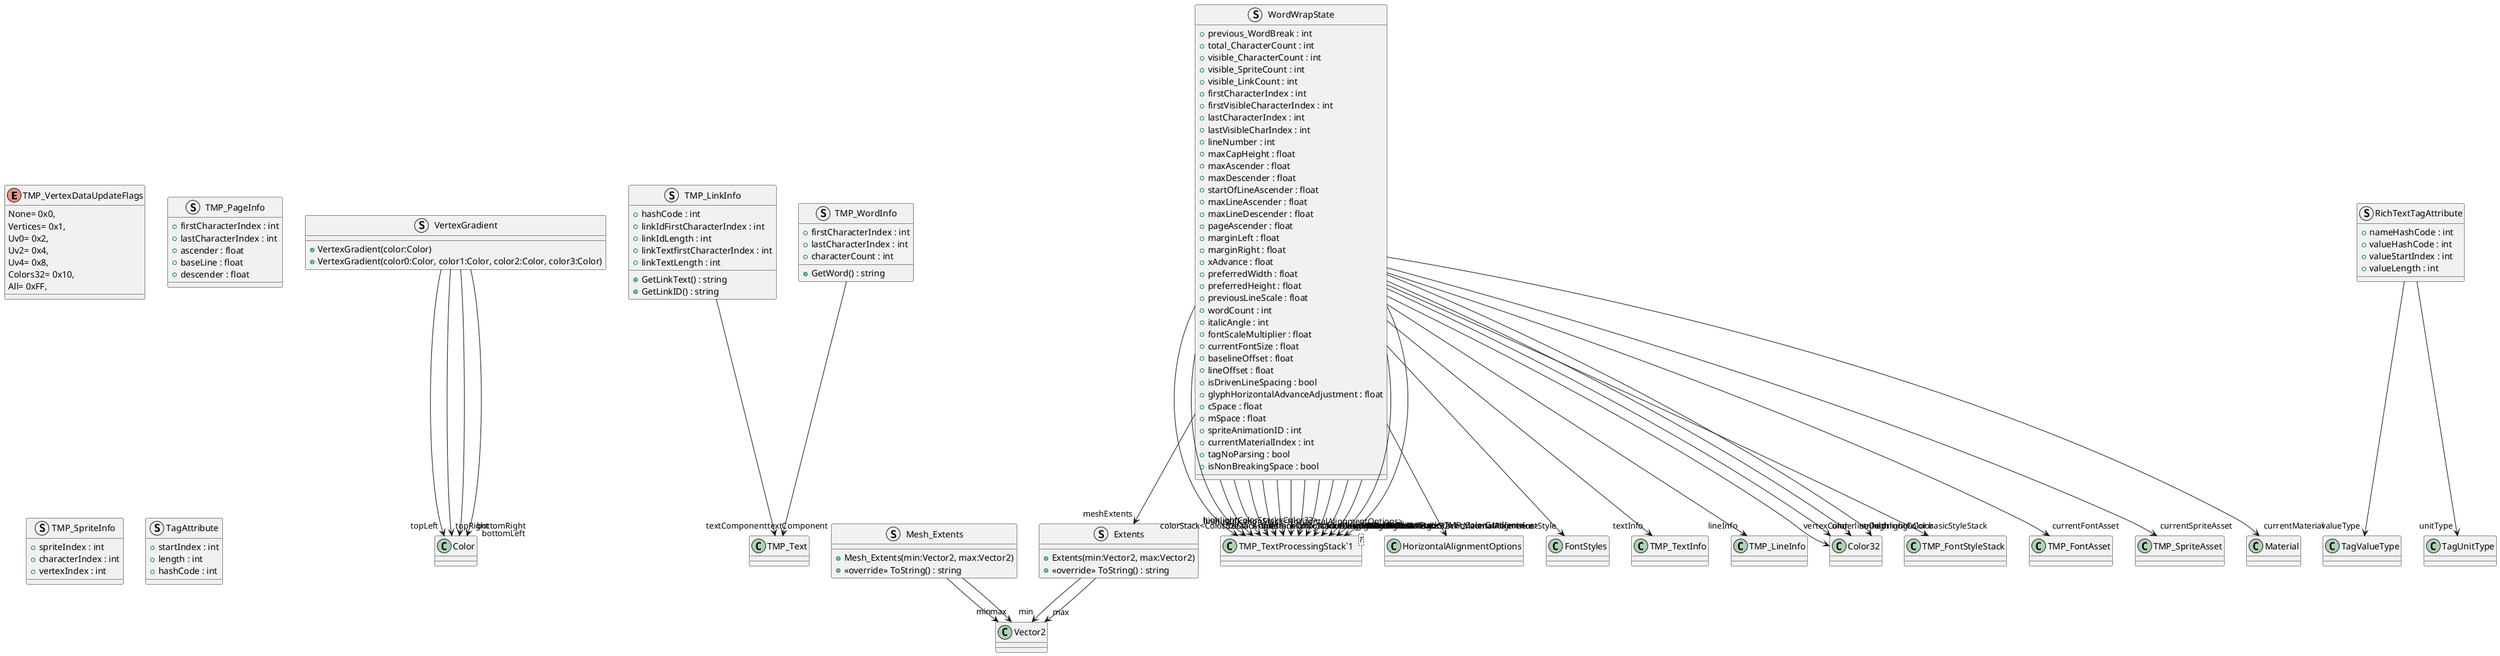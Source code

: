 @startuml
enum TMP_VertexDataUpdateFlags {
    None= 0x0,
    Vertices= 0x1,
    Uv0= 0x2,
    Uv2= 0x4,
    Uv4= 0x8,
    Colors32= 0x10,
    All= 0xFF,
}
struct VertexGradient {
    + VertexGradient(color:Color)
    + VertexGradient(color0:Color, color1:Color, color2:Color, color3:Color)
}
struct TMP_PageInfo {
    + firstCharacterIndex : int
    + lastCharacterIndex : int
    + ascender : float
    + baseLine : float
    + descender : float
}
struct TMP_LinkInfo {
    + hashCode : int
    + linkIdFirstCharacterIndex : int
    + linkIdLength : int
    + linkTextfirstCharacterIndex : int
    + linkTextLength : int
    + GetLinkText() : string
    + GetLinkID() : string
}
struct TMP_WordInfo {
    + firstCharacterIndex : int
    + lastCharacterIndex : int
    + characterCount : int
    + GetWord() : string
}
struct TMP_SpriteInfo {
    + spriteIndex : int
    + characterIndex : int
    + vertexIndex : int
}
struct Extents {
    + Extents(min:Vector2, max:Vector2)
    + <<override>> ToString() : string
}
struct Mesh_Extents {
    + Mesh_Extents(min:Vector2, max:Vector2)
    + <<override>> ToString() : string
}
struct WordWrapState {
    + previous_WordBreak : int
    + total_CharacterCount : int
    + visible_CharacterCount : int
    + visible_SpriteCount : int
    + visible_LinkCount : int
    + firstCharacterIndex : int
    + firstVisibleCharacterIndex : int
    + lastCharacterIndex : int
    + lastVisibleCharIndex : int
    + lineNumber : int
    + maxCapHeight : float
    + maxAscender : float
    + maxDescender : float
    + startOfLineAscender : float
    + maxLineAscender : float
    + maxLineDescender : float
    + pageAscender : float
    + marginLeft : float
    + marginRight : float
    + xAdvance : float
    + preferredWidth : float
    + preferredHeight : float
    + previousLineScale : float
    + wordCount : int
    + italicAngle : int
    + fontScaleMultiplier : float
    + currentFontSize : float
    + baselineOffset : float
    + lineOffset : float
    + isDrivenLineSpacing : bool
    + glyphHorizontalAdvanceAdjustment : float
    + cSpace : float
    + mSpace : float
    + spriteAnimationID : int
    + currentMaterialIndex : int
    + tagNoParsing : bool
    + isNonBreakingSpace : bool
}
struct TagAttribute {
    + startIndex : int
    + length : int
    + hashCode : int
}
struct RichTextTagAttribute {
    + nameHashCode : int
    + valueHashCode : int
    + valueStartIndex : int
    + valueLength : int
}
class "TMP_TextProcessingStack`1"<T> {
}
VertexGradient --> "topLeft" Color
VertexGradient --> "topRight" Color
VertexGradient --> "bottomLeft" Color
VertexGradient --> "bottomRight" Color
TMP_LinkInfo --> "textComponent" TMP_Text
TMP_WordInfo --> "textComponent" TMP_Text
Extents --> "min" Vector2
Extents --> "max" Vector2
Mesh_Extents --> "min" Vector2
Mesh_Extents --> "max" Vector2
WordWrapState --> "horizontalAlignment" HorizontalAlignmentOptions
WordWrapState --> "fontStyle" FontStyles
WordWrapState --> "textInfo" TMP_TextInfo
WordWrapState --> "lineInfo" TMP_LineInfo
WordWrapState --> "vertexColor" Color32
WordWrapState --> "underlineColor" Color32
WordWrapState --> "strikethroughColor" Color32
WordWrapState --> "highlightColor" Color32
WordWrapState --> "basicStyleStack" TMP_FontStyleStack
WordWrapState --> "italicAngleStack<int>" "TMP_TextProcessingStack`1"
WordWrapState --> "colorStack<Color32>" "TMP_TextProcessingStack`1"
WordWrapState --> "underlineColorStack<Color32>" "TMP_TextProcessingStack`1"
WordWrapState --> "strikethroughColorStack<Color32>" "TMP_TextProcessingStack`1"
WordWrapState --> "highlightColorStack<Color32>" "TMP_TextProcessingStack`1"
WordWrapState --> "highlightStateStack<HighlightState>" "TMP_TextProcessingStack`1"
WordWrapState --> "colorGradientStack<TMP_ColorGradient>" "TMP_TextProcessingStack`1"
WordWrapState --> "sizeStack<float>" "TMP_TextProcessingStack`1"
WordWrapState --> "indentStack<float>" "TMP_TextProcessingStack`1"
WordWrapState --> "fontWeightStack<FontWeight>" "TMP_TextProcessingStack`1"
WordWrapState --> "styleStack<int>" "TMP_TextProcessingStack`1"
WordWrapState --> "baselineStack<float>" "TMP_TextProcessingStack`1"
WordWrapState --> "actionStack<int>" "TMP_TextProcessingStack`1"
WordWrapState --> "materialReferenceStack<MaterialReference>" "TMP_TextProcessingStack`1"
WordWrapState --> "lineJustificationStack<HorizontalAlignmentOptions>" "TMP_TextProcessingStack`1"
WordWrapState --> "currentFontAsset" TMP_FontAsset
WordWrapState --> "currentSpriteAsset" TMP_SpriteAsset
WordWrapState --> "currentMaterial" Material
WordWrapState --> "meshExtents" Extents
RichTextTagAttribute --> "valueType" TagValueType
RichTextTagAttribute --> "unitType" TagUnitType
@enduml
